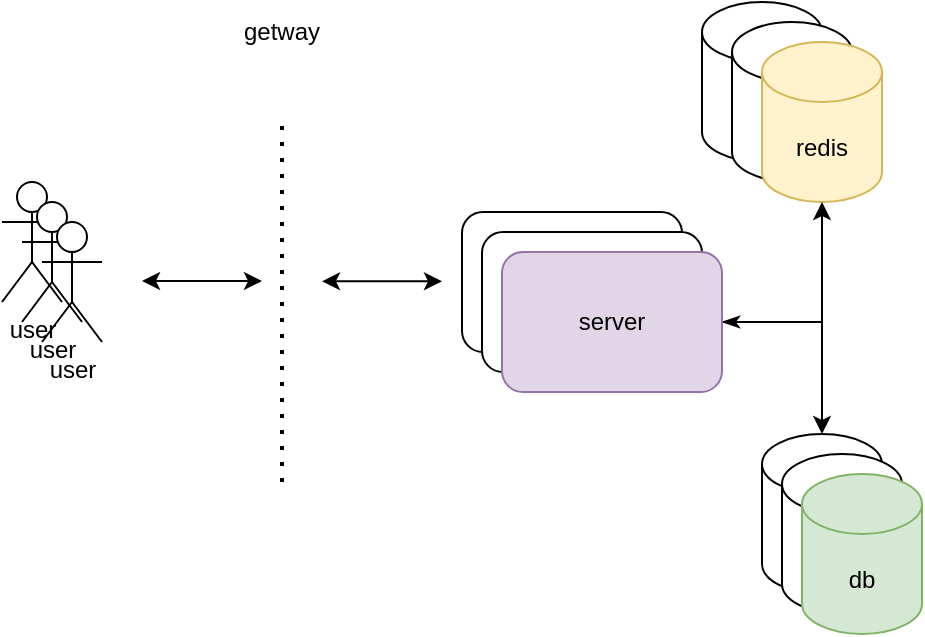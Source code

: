 <mxfile version="20.8.16" type="device"><diagram id="kgpKYQtTHZ0yAKxKKP6v" name="Page-1"><mxGraphModel dx="1219" dy="753" grid="0" gridSize="10" guides="1" tooltips="1" connect="1" arrows="1" fold="1" page="1" pageScale="1" pageWidth="850" pageHeight="1100" math="0" shadow="0"><root><mxCell id="0"/><mxCell id="1" parent="0"/><mxCell id="AvfHm9gXn5DYeqm2fDvt-2" value="" style="endArrow=none;dashed=1;html=1;dashPattern=1 3;strokeWidth=2;rounded=0;" parent="1" edge="1"><mxGeometry width="50" height="50" relative="1" as="geometry"><mxPoint x="180" y="400" as="sourcePoint"/><mxPoint x="180" y="220" as="targetPoint"/></mxGeometry></mxCell><mxCell id="AvfHm9gXn5DYeqm2fDvt-3" value="user" style="shape=umlActor;verticalLabelPosition=bottom;verticalAlign=top;html=1;outlineConnect=0;" parent="1" vertex="1"><mxGeometry x="40" y="250" width="30" height="60" as="geometry"/></mxCell><mxCell id="AvfHm9gXn5DYeqm2fDvt-7" value="user" style="shape=umlActor;verticalLabelPosition=bottom;verticalAlign=top;html=1;outlineConnect=0;" parent="1" vertex="1"><mxGeometry x="50" y="260" width="30" height="60" as="geometry"/></mxCell><mxCell id="AvfHm9gXn5DYeqm2fDvt-8" value="user" style="shape=umlActor;verticalLabelPosition=bottom;verticalAlign=top;html=1;outlineConnect=0;" parent="1" vertex="1"><mxGeometry x="60" y="270" width="30" height="60" as="geometry"/></mxCell><mxCell id="AvfHm9gXn5DYeqm2fDvt-11" value="getway" style="text;html=1;strokeColor=none;fillColor=none;align=center;verticalAlign=middle;whiteSpace=wrap;rounded=0;" parent="1" vertex="1"><mxGeometry x="150" y="160" width="60" height="30" as="geometry"/></mxCell><mxCell id="AvfHm9gXn5DYeqm2fDvt-12" value="" style="endArrow=classic;startArrow=classic;html=1;rounded=0;" parent="1" edge="1"><mxGeometry width="50" height="50" relative="1" as="geometry"><mxPoint x="110" y="299.5" as="sourcePoint"/><mxPoint x="170" y="299.5" as="targetPoint"/></mxGeometry></mxCell><mxCell id="AvfHm9gXn5DYeqm2fDvt-14" value="" style="endArrow=classic;startArrow=classic;html=1;rounded=0;" parent="1" edge="1"><mxGeometry width="50" height="50" relative="1" as="geometry"><mxPoint x="200" y="299.66" as="sourcePoint"/><mxPoint x="260" y="299.66" as="targetPoint"/></mxGeometry></mxCell><mxCell id="AvfHm9gXn5DYeqm2fDvt-19" value="server" style="rounded=1;whiteSpace=wrap;html=1;" parent="1" vertex="1"><mxGeometry x="270" y="265" width="110" height="70" as="geometry"/></mxCell><mxCell id="AvfHm9gXn5DYeqm2fDvt-25" value="redis" style="shape=cylinder3;whiteSpace=wrap;html=1;boundedLbl=1;backgroundOutline=1;size=15;" parent="1" vertex="1"><mxGeometry x="390" y="160" width="60" height="80" as="geometry"/></mxCell><mxCell id="-0jJOvhigeXjTadQDF-5-5" value="redis" style="shape=cylinder3;whiteSpace=wrap;html=1;boundedLbl=1;backgroundOutline=1;size=15;" vertex="1" parent="1"><mxGeometry x="405" y="170" width="60" height="80" as="geometry"/></mxCell><mxCell id="-0jJOvhigeXjTadQDF-5-6" value="redis" style="shape=cylinder3;whiteSpace=wrap;html=1;boundedLbl=1;backgroundOutline=1;size=15;fillColor=#fff2cc;strokeColor=#d6b656;" vertex="1" parent="1"><mxGeometry x="420" y="180" width="60" height="80" as="geometry"/></mxCell><mxCell id="-0jJOvhigeXjTadQDF-5-8" value="server" style="rounded=1;whiteSpace=wrap;html=1;" vertex="1" parent="1"><mxGeometry x="280" y="275" width="110" height="70" as="geometry"/></mxCell><mxCell id="-0jJOvhigeXjTadQDF-5-17" style="edgeStyle=orthogonalEdgeStyle;rounded=0;orthogonalLoop=1;jettySize=auto;html=1;exitX=1;exitY=0.5;exitDx=0;exitDy=0;entryX=0.5;entryY=1;entryDx=0;entryDy=0;entryPerimeter=0;" edge="1" parent="1" source="-0jJOvhigeXjTadQDF-5-9" target="-0jJOvhigeXjTadQDF-5-6"><mxGeometry relative="1" as="geometry"/></mxCell><mxCell id="-0jJOvhigeXjTadQDF-5-18" style="edgeStyle=orthogonalEdgeStyle;rounded=0;orthogonalLoop=1;jettySize=auto;html=1;entryX=0.5;entryY=0;entryDx=0;entryDy=0;entryPerimeter=0;startArrow=classicThin;startFill=1;" edge="1" parent="1" source="-0jJOvhigeXjTadQDF-5-9" target="-0jJOvhigeXjTadQDF-5-12"><mxGeometry relative="1" as="geometry"/></mxCell><mxCell id="-0jJOvhigeXjTadQDF-5-9" value="server" style="rounded=1;whiteSpace=wrap;html=1;fillColor=#e1d5e7;strokeColor=#9673a6;" vertex="1" parent="1"><mxGeometry x="290" y="285" width="110" height="70" as="geometry"/></mxCell><mxCell id="-0jJOvhigeXjTadQDF-5-12" value="db" style="shape=cylinder3;whiteSpace=wrap;html=1;boundedLbl=1;backgroundOutline=1;size=15;" vertex="1" parent="1"><mxGeometry x="420" y="376" width="60" height="80" as="geometry"/></mxCell><mxCell id="-0jJOvhigeXjTadQDF-5-14" value="db" style="shape=cylinder3;whiteSpace=wrap;html=1;boundedLbl=1;backgroundOutline=1;size=15;" vertex="1" parent="1"><mxGeometry x="430" y="386" width="60" height="80" as="geometry"/></mxCell><mxCell id="-0jJOvhigeXjTadQDF-5-15" value="db" style="shape=cylinder3;whiteSpace=wrap;html=1;boundedLbl=1;backgroundOutline=1;size=15;fillColor=#d5e8d4;strokeColor=#82b366;" vertex="1" parent="1"><mxGeometry x="440" y="396" width="60" height="80" as="geometry"/></mxCell></root></mxGraphModel></diagram></mxfile>